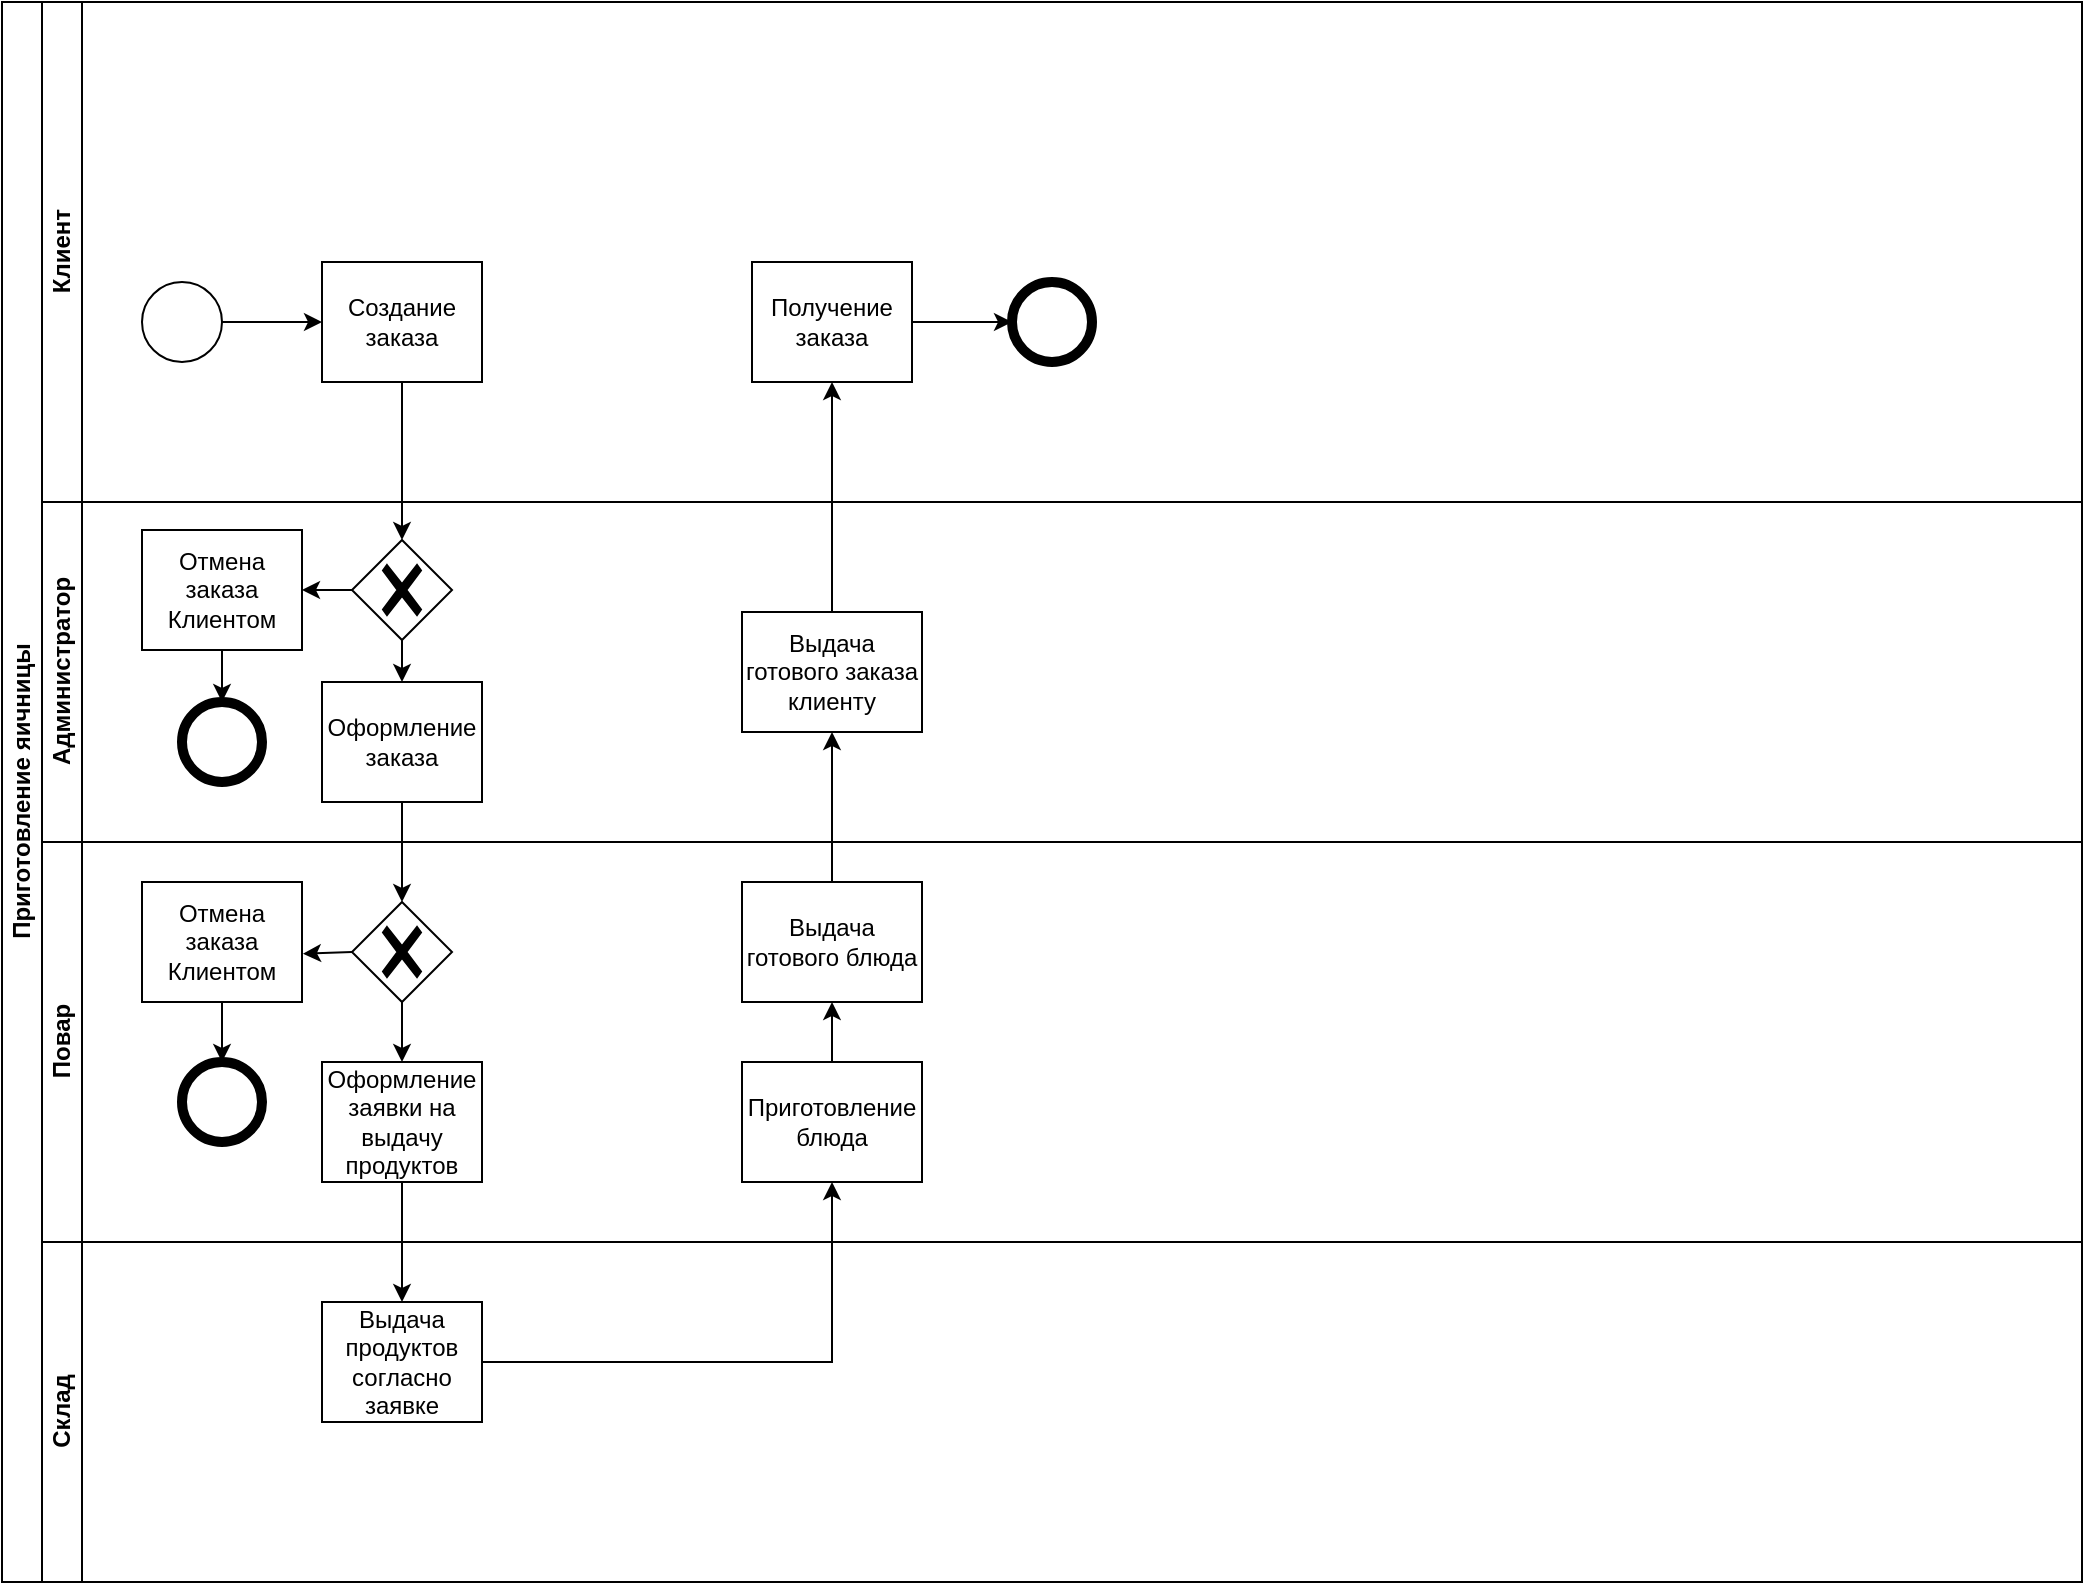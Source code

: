 <mxfile version="24.8.3">
  <diagram id="prtHgNgQTEPvFCAcTncT" name="Page-1">
    <mxGraphModel dx="662" dy="550" grid="1" gridSize="10" guides="1" tooltips="1" connect="1" arrows="1" fold="1" page="1" pageScale="1" pageWidth="1169" pageHeight="827" math="0" shadow="0">
      <root>
        <mxCell id="0" />
        <mxCell id="1" parent="0" />
        <mxCell id="dNxyNK7c78bLwvsdeMH5-19" value="Приготовление яичницы" style="swimlane;html=1;childLayout=stackLayout;resizeParent=1;resizeParentMax=0;horizontal=0;startSize=20;horizontalStack=0;" parent="1" vertex="1">
          <mxGeometry x="60" y="120" width="1040" height="790" as="geometry" />
        </mxCell>
        <mxCell id="dNxyNK7c78bLwvsdeMH5-35" style="edgeStyle=orthogonalEdgeStyle;rounded=0;orthogonalLoop=1;jettySize=auto;html=1;endArrow=classic;endFill=1;exitX=0.5;exitY=1;exitDx=0;exitDy=0;" parent="dNxyNK7c78bLwvsdeMH5-19" source="dNxyNK7c78bLwvsdeMH5-26" target="dNxyNK7c78bLwvsdeMH5-34" edge="1">
          <mxGeometry relative="1" as="geometry">
            <mxPoint x="300.0" y="500" as="sourcePoint" />
          </mxGeometry>
        </mxCell>
        <mxCell id="dNxyNK7c78bLwvsdeMH5-20" value="Клиент" style="swimlane;html=1;startSize=20;horizontal=0;" parent="dNxyNK7c78bLwvsdeMH5-19" vertex="1">
          <mxGeometry x="20" width="1020" height="250" as="geometry" />
        </mxCell>
        <mxCell id="dNxyNK7c78bLwvsdeMH5-25" value="" style="edgeStyle=orthogonalEdgeStyle;rounded=0;orthogonalLoop=1;jettySize=auto;html=1;" parent="dNxyNK7c78bLwvsdeMH5-20" source="dNxyNK7c78bLwvsdeMH5-23" target="dNxyNK7c78bLwvsdeMH5-24" edge="1">
          <mxGeometry relative="1" as="geometry" />
        </mxCell>
        <mxCell id="dNxyNK7c78bLwvsdeMH5-23" value="" style="ellipse;whiteSpace=wrap;html=1;" parent="dNxyNK7c78bLwvsdeMH5-20" vertex="1">
          <mxGeometry x="50" y="140" width="40" height="40" as="geometry" />
        </mxCell>
        <mxCell id="dNxyNK7c78bLwvsdeMH5-24" value="Создание заказа" style="rounded=0;whiteSpace=wrap;html=1;fontFamily=Helvetica;fontSize=12;fontColor=#000000;align=center;" parent="dNxyNK7c78bLwvsdeMH5-20" vertex="1">
          <mxGeometry x="140" y="130" width="80" height="60" as="geometry" />
        </mxCell>
        <mxCell id="dNxyNK7c78bLwvsdeMH5-30" value="Получение заказа" style="rounded=0;whiteSpace=wrap;html=1;fontFamily=Helvetica;fontSize=12;fontColor=#000000;align=center;" parent="dNxyNK7c78bLwvsdeMH5-20" vertex="1">
          <mxGeometry x="355" y="130" width="80" height="60" as="geometry" />
        </mxCell>
        <mxCell id="-MxLVOjCByxjbl-UN2Yo-6" value="" style="ellipse;whiteSpace=wrap;html=1;aspect=fixed;strokeWidth=5;" vertex="1" parent="dNxyNK7c78bLwvsdeMH5-20">
          <mxGeometry x="485" y="140" width="40" height="40" as="geometry" />
        </mxCell>
        <mxCell id="-MxLVOjCByxjbl-UN2Yo-7" value="" style="endArrow=classic;html=1;rounded=0;entryX=0;entryY=0.5;entryDx=0;entryDy=0;exitX=1;exitY=0.5;exitDx=0;exitDy=0;" edge="1" parent="dNxyNK7c78bLwvsdeMH5-20" source="dNxyNK7c78bLwvsdeMH5-30" target="-MxLVOjCByxjbl-UN2Yo-6">
          <mxGeometry width="50" height="50" relative="1" as="geometry">
            <mxPoint x="310" y="390" as="sourcePoint" />
            <mxPoint x="360" y="340" as="targetPoint" />
          </mxGeometry>
        </mxCell>
        <mxCell id="-MxLVOjCByxjbl-UN2Yo-1" value="Администратор" style="swimlane;html=1;startSize=20;horizontal=0;" vertex="1" parent="dNxyNK7c78bLwvsdeMH5-19">
          <mxGeometry x="20" y="250" width="1020" height="170" as="geometry" />
        </mxCell>
        <mxCell id="-MxLVOjCByxjbl-UN2Yo-3" value="Оформление заказа" style="rounded=0;whiteSpace=wrap;html=1;fontFamily=Helvetica;fontSize=12;fontColor=#000000;align=center;" vertex="1" parent="-MxLVOjCByxjbl-UN2Yo-1">
          <mxGeometry x="140" y="90" width="80" height="60" as="geometry" />
        </mxCell>
        <mxCell id="-MxLVOjCByxjbl-UN2Yo-9" value="" style="points=[[0.25,0.25,0],[0.5,0,0],[0.75,0.25,0],[1,0.5,0],[0.75,0.75,0],[0.5,1,0],[0.25,0.75,0],[0,0.5,0]];shape=mxgraph.bpmn.gateway2;html=1;verticalLabelPosition=bottom;labelBackgroundColor=#ffffff;verticalAlign=top;align=center;perimeter=rhombusPerimeter;outlineConnect=0;outline=none;symbol=none;gwType=exclusive;" vertex="1" parent="-MxLVOjCByxjbl-UN2Yo-1">
          <mxGeometry x="155" y="19" width="50" height="50" as="geometry" />
        </mxCell>
        <mxCell id="-MxLVOjCByxjbl-UN2Yo-10" value="" style="endArrow=classic;html=1;rounded=0;exitX=0.5;exitY=1;exitDx=0;exitDy=0;exitPerimeter=0;entryX=0.5;entryY=0;entryDx=0;entryDy=0;" edge="1" parent="-MxLVOjCByxjbl-UN2Yo-1" source="-MxLVOjCByxjbl-UN2Yo-9" target="-MxLVOjCByxjbl-UN2Yo-3">
          <mxGeometry width="50" height="50" relative="1" as="geometry">
            <mxPoint x="310" y="220" as="sourcePoint" />
            <mxPoint x="360" y="170" as="targetPoint" />
          </mxGeometry>
        </mxCell>
        <mxCell id="-MxLVOjCByxjbl-UN2Yo-12" value="Отмена заказа Клиентом" style="rounded=0;whiteSpace=wrap;html=1;fontFamily=Helvetica;fontSize=12;fontColor=#000000;align=center;" vertex="1" parent="-MxLVOjCByxjbl-UN2Yo-1">
          <mxGeometry x="50" y="14" width="80" height="60" as="geometry" />
        </mxCell>
        <mxCell id="-MxLVOjCByxjbl-UN2Yo-11" value="" style="endArrow=classic;html=1;rounded=0;exitX=0;exitY=0.5;exitDx=0;exitDy=0;exitPerimeter=0;entryX=1;entryY=0.5;entryDx=0;entryDy=0;" edge="1" parent="-MxLVOjCByxjbl-UN2Yo-1" source="-MxLVOjCByxjbl-UN2Yo-9" target="-MxLVOjCByxjbl-UN2Yo-12">
          <mxGeometry width="50" height="50" relative="1" as="geometry">
            <mxPoint x="310" y="220" as="sourcePoint" />
            <mxPoint x="250" y="44" as="targetPoint" />
          </mxGeometry>
        </mxCell>
        <mxCell id="-MxLVOjCByxjbl-UN2Yo-18" value="" style="ellipse;whiteSpace=wrap;html=1;aspect=fixed;strokeWidth=5;" vertex="1" parent="-MxLVOjCByxjbl-UN2Yo-1">
          <mxGeometry x="70" y="100" width="40" height="40" as="geometry" />
        </mxCell>
        <mxCell id="-MxLVOjCByxjbl-UN2Yo-20" value="" style="endArrow=classic;html=1;rounded=0;exitX=0.5;exitY=1;exitDx=0;exitDy=0;entryX=0.5;entryY=0;entryDx=0;entryDy=0;" edge="1" parent="-MxLVOjCByxjbl-UN2Yo-1" source="-MxLVOjCByxjbl-UN2Yo-12" target="-MxLVOjCByxjbl-UN2Yo-18">
          <mxGeometry width="50" height="50" relative="1" as="geometry">
            <mxPoint x="310" y="60" as="sourcePoint" />
            <mxPoint x="360" y="10" as="targetPoint" />
          </mxGeometry>
        </mxCell>
        <mxCell id="-MxLVOjCByxjbl-UN2Yo-27" value="Выдача готового заказа клиенту" style="rounded=0;whiteSpace=wrap;html=1;fontFamily=Helvetica;fontSize=12;fontColor=#000000;align=center;" vertex="1" parent="-MxLVOjCByxjbl-UN2Yo-1">
          <mxGeometry x="350" y="55" width="90" height="60" as="geometry" />
        </mxCell>
        <mxCell id="dNxyNK7c78bLwvsdeMH5-21" value="Повар" style="swimlane;html=1;startSize=20;horizontal=0;" parent="dNxyNK7c78bLwvsdeMH5-19" vertex="1">
          <mxGeometry x="20" y="420" width="1020" height="200" as="geometry" />
        </mxCell>
        <mxCell id="dNxyNK7c78bLwvsdeMH5-26" value="Оформление заявки на выдачу продуктов" style="rounded=0;whiteSpace=wrap;html=1;fontFamily=Helvetica;fontSize=12;fontColor=#000000;align=center;" parent="dNxyNK7c78bLwvsdeMH5-21" vertex="1">
          <mxGeometry x="140" y="110" width="80" height="60" as="geometry" />
        </mxCell>
        <mxCell id="-MxLVOjCByxjbl-UN2Yo-14" value="" style="points=[[0.25,0.25,0],[0.5,0,0],[0.75,0.25,0],[1,0.5,0],[0.75,0.75,0],[0.5,1,0],[0.25,0.75,0],[0,0.5,0]];shape=mxgraph.bpmn.gateway2;html=1;verticalLabelPosition=bottom;labelBackgroundColor=#ffffff;verticalAlign=top;align=center;perimeter=rhombusPerimeter;outlineConnect=0;outline=none;symbol=none;gwType=exclusive;" vertex="1" parent="dNxyNK7c78bLwvsdeMH5-21">
          <mxGeometry x="155.0" y="30" width="50" height="50" as="geometry" />
        </mxCell>
        <mxCell id="-MxLVOjCByxjbl-UN2Yo-15" value="" style="endArrow=classic;html=1;rounded=0;exitX=0.5;exitY=1;exitDx=0;exitDy=0;exitPerimeter=0;entryX=0.5;entryY=0;entryDx=0;entryDy=0;" edge="1" parent="dNxyNK7c78bLwvsdeMH5-21" source="-MxLVOjCByxjbl-UN2Yo-14" target="dNxyNK7c78bLwvsdeMH5-26">
          <mxGeometry width="50" height="50" relative="1" as="geometry">
            <mxPoint x="310" y="140" as="sourcePoint" />
            <mxPoint x="360" y="90" as="targetPoint" />
          </mxGeometry>
        </mxCell>
        <mxCell id="-MxLVOjCByxjbl-UN2Yo-16" value="Отмена заказа Клиентом" style="rounded=0;whiteSpace=wrap;html=1;fontFamily=Helvetica;fontSize=12;fontColor=#000000;align=center;" vertex="1" parent="dNxyNK7c78bLwvsdeMH5-21">
          <mxGeometry x="50" y="20" width="80" height="60" as="geometry" />
        </mxCell>
        <mxCell id="-MxLVOjCByxjbl-UN2Yo-17" value="" style="endArrow=classic;html=1;rounded=0;exitX=0;exitY=0.5;exitDx=0;exitDy=0;exitPerimeter=0;entryX=1.006;entryY=0.597;entryDx=0;entryDy=0;entryPerimeter=0;" edge="1" parent="dNxyNK7c78bLwvsdeMH5-21" source="-MxLVOjCByxjbl-UN2Yo-14" target="-MxLVOjCByxjbl-UN2Yo-16">
          <mxGeometry width="50" height="50" relative="1" as="geometry">
            <mxPoint x="310" y="140" as="sourcePoint" />
            <mxPoint x="360" y="90" as="targetPoint" />
          </mxGeometry>
        </mxCell>
        <mxCell id="-MxLVOjCByxjbl-UN2Yo-19" value="" style="ellipse;whiteSpace=wrap;html=1;aspect=fixed;strokeWidth=5;" vertex="1" parent="dNxyNK7c78bLwvsdeMH5-21">
          <mxGeometry x="70" y="110" width="40" height="40" as="geometry" />
        </mxCell>
        <mxCell id="-MxLVOjCByxjbl-UN2Yo-22" value="" style="endArrow=classic;html=1;rounded=0;entryX=0.5;entryY=0;entryDx=0;entryDy=0;exitX=0.5;exitY=1;exitDx=0;exitDy=0;" edge="1" parent="dNxyNK7c78bLwvsdeMH5-21" source="-MxLVOjCByxjbl-UN2Yo-16" target="-MxLVOjCByxjbl-UN2Yo-19">
          <mxGeometry width="50" height="50" relative="1" as="geometry">
            <mxPoint x="310" y="-110" as="sourcePoint" />
            <mxPoint x="360" y="-160" as="targetPoint" />
          </mxGeometry>
        </mxCell>
        <mxCell id="-MxLVOjCByxjbl-UN2Yo-23" value="Приготовление блюда" style="rounded=0;whiteSpace=wrap;html=1;fontFamily=Helvetica;fontSize=12;fontColor=#000000;align=center;" vertex="1" parent="dNxyNK7c78bLwvsdeMH5-21">
          <mxGeometry x="350" y="110" width="90" height="60" as="geometry" />
        </mxCell>
        <mxCell id="-MxLVOjCByxjbl-UN2Yo-30" value="Выдача готового блюда" style="rounded=0;whiteSpace=wrap;html=1;fontFamily=Helvetica;fontSize=12;fontColor=#000000;align=center;" vertex="1" parent="dNxyNK7c78bLwvsdeMH5-21">
          <mxGeometry x="350" y="20" width="90" height="60" as="geometry" />
        </mxCell>
        <mxCell id="-MxLVOjCByxjbl-UN2Yo-28" value="" style="endArrow=classic;html=1;rounded=0;exitX=0.5;exitY=0;exitDx=0;exitDy=0;entryX=0.5;entryY=1;entryDx=0;entryDy=0;" edge="1" parent="dNxyNK7c78bLwvsdeMH5-21" source="-MxLVOjCByxjbl-UN2Yo-23" target="-MxLVOjCByxjbl-UN2Yo-30">
          <mxGeometry width="50" height="50" relative="1" as="geometry">
            <mxPoint x="330" y="140" as="sourcePoint" />
            <mxPoint x="440" y="110" as="targetPoint" />
          </mxGeometry>
        </mxCell>
        <mxCell id="dNxyNK7c78bLwvsdeMH5-22" value="Склад" style="swimlane;html=1;startSize=20;horizontal=0;" parent="dNxyNK7c78bLwvsdeMH5-19" vertex="1">
          <mxGeometry x="20" y="620" width="1020" height="170" as="geometry" />
        </mxCell>
        <mxCell id="dNxyNK7c78bLwvsdeMH5-34" value="Выдача продуктов согласно заявке" style="rounded=0;whiteSpace=wrap;html=1;fontFamily=Helvetica;fontSize=12;fontColor=#000000;align=center;" parent="dNxyNK7c78bLwvsdeMH5-22" vertex="1">
          <mxGeometry x="140" y="30" width="80" height="60" as="geometry" />
        </mxCell>
        <mxCell id="-MxLVOjCByxjbl-UN2Yo-5" value="" style="endArrow=classic;html=1;rounded=0;exitX=0.5;exitY=1;exitDx=0;exitDy=0;entryX=0.5;entryY=0;entryDx=0;entryDy=0;entryPerimeter=0;" edge="1" parent="dNxyNK7c78bLwvsdeMH5-19" source="dNxyNK7c78bLwvsdeMH5-24" target="-MxLVOjCByxjbl-UN2Yo-9">
          <mxGeometry width="50" height="50" relative="1" as="geometry">
            <mxPoint x="330" y="390" as="sourcePoint" />
            <mxPoint x="280" y="270" as="targetPoint" />
          </mxGeometry>
        </mxCell>
        <mxCell id="-MxLVOjCByxjbl-UN2Yo-8" value="" style="endArrow=classic;html=1;rounded=0;exitX=0.5;exitY=1;exitDx=0;exitDy=0;" edge="1" parent="dNxyNK7c78bLwvsdeMH5-19" source="-MxLVOjCByxjbl-UN2Yo-3" target="-MxLVOjCByxjbl-UN2Yo-14">
          <mxGeometry width="50" height="50" relative="1" as="geometry">
            <mxPoint x="200" y="420" as="sourcePoint" />
            <mxPoint x="200" y="450" as="targetPoint" />
          </mxGeometry>
        </mxCell>
        <mxCell id="-MxLVOjCByxjbl-UN2Yo-24" value="" style="endArrow=classic;html=1;rounded=0;exitX=1;exitY=0.5;exitDx=0;exitDy=0;entryX=0.5;entryY=1;entryDx=0;entryDy=0;edgeStyle=orthogonalEdgeStyle;" edge="1" parent="dNxyNK7c78bLwvsdeMH5-19" source="dNxyNK7c78bLwvsdeMH5-34" target="-MxLVOjCByxjbl-UN2Yo-23">
          <mxGeometry width="50" height="50" relative="1" as="geometry">
            <mxPoint x="330" y="560" as="sourcePoint" />
            <mxPoint x="380" y="510" as="targetPoint" />
          </mxGeometry>
        </mxCell>
        <mxCell id="-MxLVOjCByxjbl-UN2Yo-29" value="" style="endArrow=classic;html=1;rounded=0;exitX=0.5;exitY=0;exitDx=0;exitDy=0;entryX=0.5;entryY=1;entryDx=0;entryDy=0;" edge="1" parent="dNxyNK7c78bLwvsdeMH5-19" source="-MxLVOjCByxjbl-UN2Yo-27" target="dNxyNK7c78bLwvsdeMH5-30">
          <mxGeometry width="50" height="50" relative="1" as="geometry">
            <mxPoint x="350" y="310" as="sourcePoint" />
            <mxPoint x="400" y="260" as="targetPoint" />
          </mxGeometry>
        </mxCell>
        <mxCell id="-MxLVOjCByxjbl-UN2Yo-31" value="" style="endArrow=classic;html=1;rounded=0;exitX=0.5;exitY=0;exitDx=0;exitDy=0;entryX=0.5;entryY=1;entryDx=0;entryDy=0;" edge="1" parent="dNxyNK7c78bLwvsdeMH5-19" source="-MxLVOjCByxjbl-UN2Yo-30" target="-MxLVOjCByxjbl-UN2Yo-27">
          <mxGeometry width="50" height="50" relative="1" as="geometry">
            <mxPoint x="350" y="390" as="sourcePoint" />
            <mxPoint x="400" y="340" as="targetPoint" />
          </mxGeometry>
        </mxCell>
      </root>
    </mxGraphModel>
  </diagram>
</mxfile>
